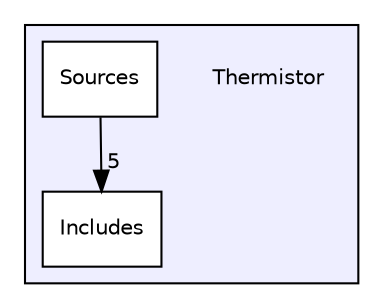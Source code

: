 digraph "Thermistor" {
  compound=true
  node [ fontsize="10", fontname="Helvetica"];
  edge [ labelfontsize="10", labelfontname="Helvetica"];
  subgraph clusterdir_0405da3192f0505fb4c6a3db66126bf4 {
    graph [ bgcolor="#eeeeff", pencolor="black", label="" URL="dir_0405da3192f0505fb4c6a3db66126bf4.html"];
    dir_0405da3192f0505fb4c6a3db66126bf4 [shape=plaintext label="Thermistor"];
  dir_d55de51b9d77f985a80d96c4367bac9c [shape=box label="Includes" fillcolor="white" style="filled" URL="dir_d55de51b9d77f985a80d96c4367bac9c.html"];
  dir_defdbca609dd4e9c7727e15b13bf1ee7 [shape=box label="Sources" fillcolor="white" style="filled" URL="dir_defdbca609dd4e9c7727e15b13bf1ee7.html"];
  }
  dir_defdbca609dd4e9c7727e15b13bf1ee7->dir_d55de51b9d77f985a80d96c4367bac9c [headlabel="5", labeldistance=1.5 headhref="dir_000002_000001.html"];
}
